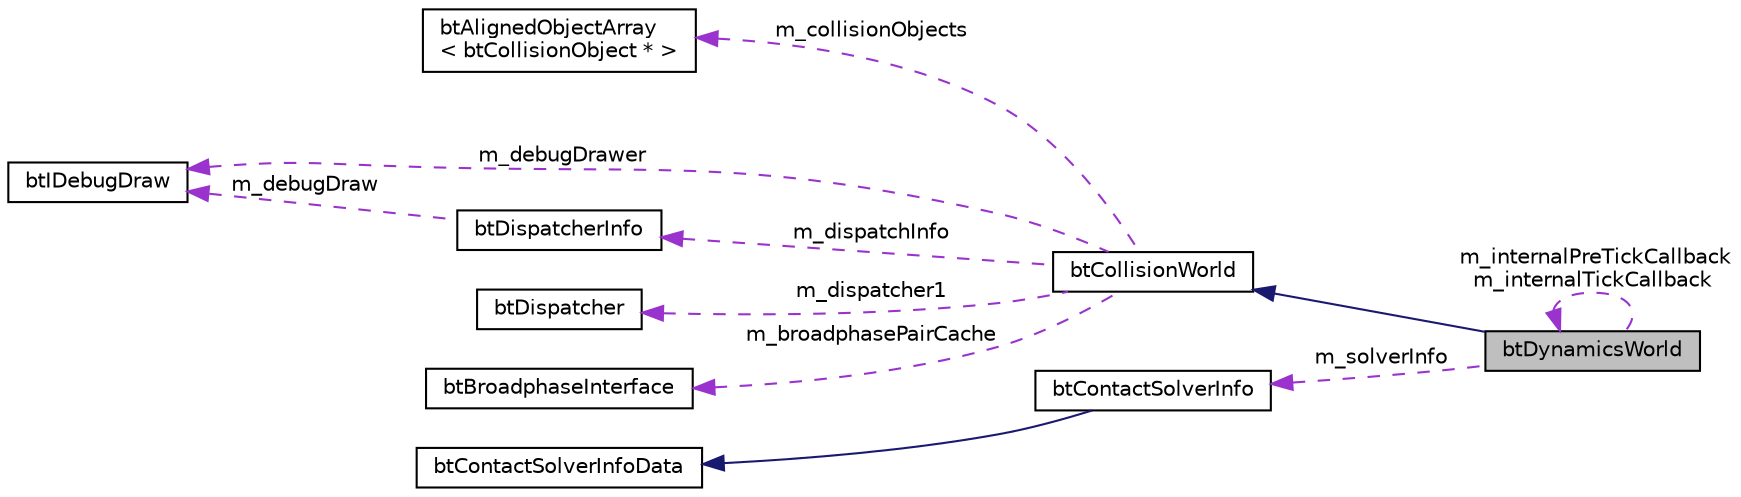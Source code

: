 digraph "btDynamicsWorld"
{
  edge [fontname="Helvetica",fontsize="10",labelfontname="Helvetica",labelfontsize="10"];
  node [fontname="Helvetica",fontsize="10",shape=record];
  rankdir="LR";
  Node1 [label="btDynamicsWorld",height=0.2,width=0.4,color="black", fillcolor="grey75", style="filled", fontcolor="black"];
  Node2 -> Node1 [dir="back",color="midnightblue",fontsize="10",style="solid",fontname="Helvetica"];
  Node2 [label="btCollisionWorld",height=0.2,width=0.4,color="black", fillcolor="white", style="filled",URL="$classbt_collision_world.html",tooltip="CollisionWorld is interface and container for the collision detection. "];
  Node3 -> Node2 [dir="back",color="darkorchid3",fontsize="10",style="dashed",label=" m_collisionObjects" ,fontname="Helvetica"];
  Node3 [label="btAlignedObjectArray\l\< btCollisionObject * \>",height=0.2,width=0.4,color="black", fillcolor="white", style="filled",URL="$classbt_aligned_object_array.html"];
  Node4 -> Node2 [dir="back",color="darkorchid3",fontsize="10",style="dashed",label=" m_dispatchInfo" ,fontname="Helvetica"];
  Node4 [label="btDispatcherInfo",height=0.2,width=0.4,color="black", fillcolor="white", style="filled",URL="$structbt_dispatcher_info.html"];
  Node5 -> Node4 [dir="back",color="darkorchid3",fontsize="10",style="dashed",label=" m_debugDraw" ,fontname="Helvetica"];
  Node5 [label="btIDebugDraw",height=0.2,width=0.4,color="black", fillcolor="white", style="filled",URL="$classbt_i_debug_draw.html"];
  Node6 -> Node2 [dir="back",color="darkorchid3",fontsize="10",style="dashed",label=" m_dispatcher1" ,fontname="Helvetica"];
  Node6 [label="btDispatcher",height=0.2,width=0.4,color="black", fillcolor="white", style="filled",URL="$classbt_dispatcher.html"];
  Node7 -> Node2 [dir="back",color="darkorchid3",fontsize="10",style="dashed",label=" m_broadphasePairCache" ,fontname="Helvetica"];
  Node7 [label="btBroadphaseInterface",height=0.2,width=0.4,color="black", fillcolor="white", style="filled",URL="$classbt_broadphase_interface.html"];
  Node5 -> Node2 [dir="back",color="darkorchid3",fontsize="10",style="dashed",label=" m_debugDrawer" ,fontname="Helvetica"];
  Node1 -> Node1 [dir="back",color="darkorchid3",fontsize="10",style="dashed",label=" m_internalPreTickCallback\nm_internalTickCallback" ,fontname="Helvetica"];
  Node8 -> Node1 [dir="back",color="darkorchid3",fontsize="10",style="dashed",label=" m_solverInfo" ,fontname="Helvetica"];
  Node8 [label="btContactSolverInfo",height=0.2,width=0.4,color="black", fillcolor="white", style="filled",URL="$structbt_contact_solver_info.html"];
  Node9 -> Node8 [dir="back",color="midnightblue",fontsize="10",style="solid",fontname="Helvetica"];
  Node9 [label="btContactSolverInfoData",height=0.2,width=0.4,color="black", fillcolor="white", style="filled",URL="$structbt_contact_solver_info_data.html"];
}
